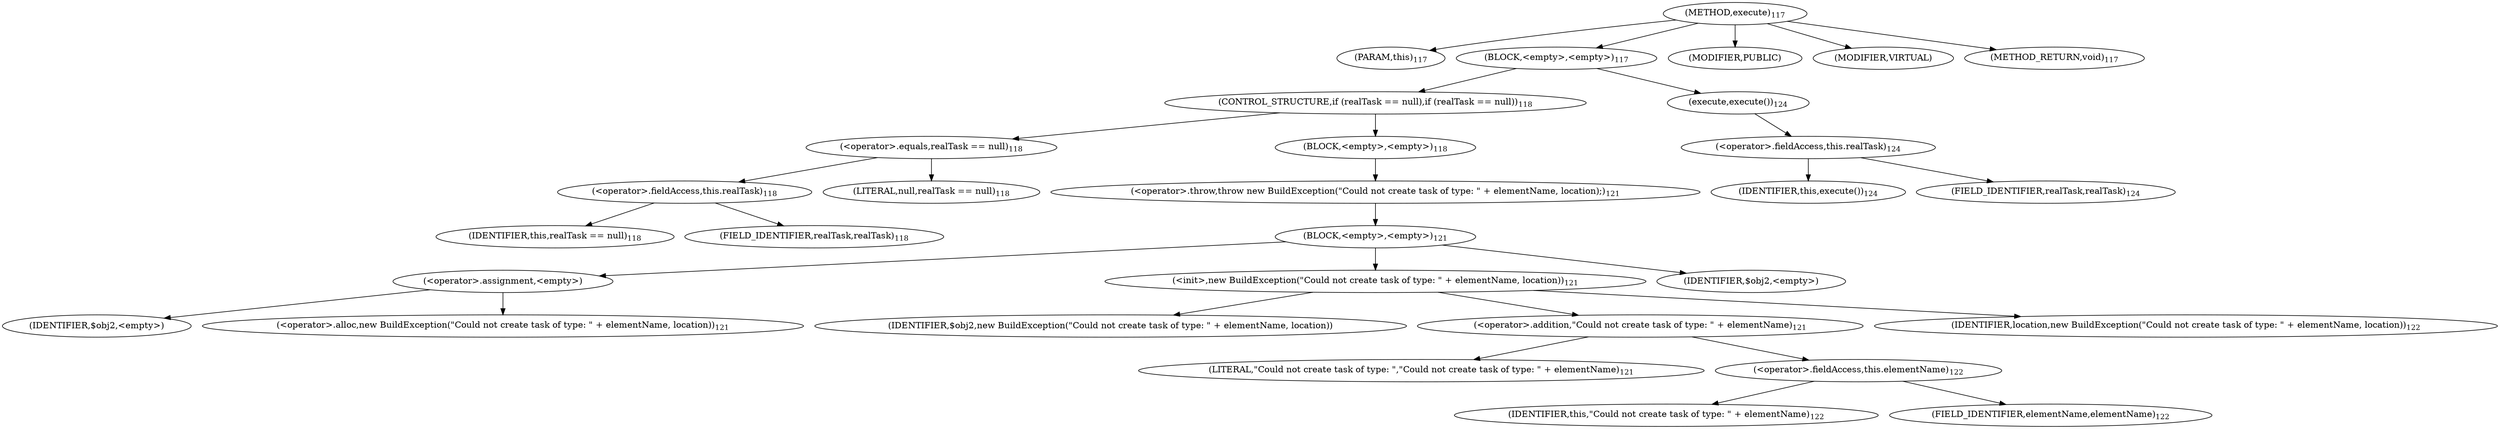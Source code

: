 digraph "execute" {  
"163" [label = <(METHOD,execute)<SUB>117</SUB>> ]
"164" [label = <(PARAM,this)<SUB>117</SUB>> ]
"165" [label = <(BLOCK,&lt;empty&gt;,&lt;empty&gt;)<SUB>117</SUB>> ]
"166" [label = <(CONTROL_STRUCTURE,if (realTask == null),if (realTask == null))<SUB>118</SUB>> ]
"167" [label = <(&lt;operator&gt;.equals,realTask == null)<SUB>118</SUB>> ]
"168" [label = <(&lt;operator&gt;.fieldAccess,this.realTask)<SUB>118</SUB>> ]
"169" [label = <(IDENTIFIER,this,realTask == null)<SUB>118</SUB>> ]
"170" [label = <(FIELD_IDENTIFIER,realTask,realTask)<SUB>118</SUB>> ]
"171" [label = <(LITERAL,null,realTask == null)<SUB>118</SUB>> ]
"172" [label = <(BLOCK,&lt;empty&gt;,&lt;empty&gt;)<SUB>118</SUB>> ]
"173" [label = <(&lt;operator&gt;.throw,throw new BuildException(&quot;Could not create task of type: &quot; + elementName, location);)<SUB>121</SUB>> ]
"174" [label = <(BLOCK,&lt;empty&gt;,&lt;empty&gt;)<SUB>121</SUB>> ]
"175" [label = <(&lt;operator&gt;.assignment,&lt;empty&gt;)> ]
"176" [label = <(IDENTIFIER,$obj2,&lt;empty&gt;)> ]
"177" [label = <(&lt;operator&gt;.alloc,new BuildException(&quot;Could not create task of type: &quot; + elementName, location))<SUB>121</SUB>> ]
"178" [label = <(&lt;init&gt;,new BuildException(&quot;Could not create task of type: &quot; + elementName, location))<SUB>121</SUB>> ]
"179" [label = <(IDENTIFIER,$obj2,new BuildException(&quot;Could not create task of type: &quot; + elementName, location))> ]
"180" [label = <(&lt;operator&gt;.addition,&quot;Could not create task of type: &quot; + elementName)<SUB>121</SUB>> ]
"181" [label = <(LITERAL,&quot;Could not create task of type: &quot;,&quot;Could not create task of type: &quot; + elementName)<SUB>121</SUB>> ]
"182" [label = <(&lt;operator&gt;.fieldAccess,this.elementName)<SUB>122</SUB>> ]
"183" [label = <(IDENTIFIER,this,&quot;Could not create task of type: &quot; + elementName)<SUB>122</SUB>> ]
"184" [label = <(FIELD_IDENTIFIER,elementName,elementName)<SUB>122</SUB>> ]
"185" [label = <(IDENTIFIER,location,new BuildException(&quot;Could not create task of type: &quot; + elementName, location))<SUB>122</SUB>> ]
"186" [label = <(IDENTIFIER,$obj2,&lt;empty&gt;)> ]
"187" [label = <(execute,execute())<SUB>124</SUB>> ]
"188" [label = <(&lt;operator&gt;.fieldAccess,this.realTask)<SUB>124</SUB>> ]
"189" [label = <(IDENTIFIER,this,execute())<SUB>124</SUB>> ]
"190" [label = <(FIELD_IDENTIFIER,realTask,realTask)<SUB>124</SUB>> ]
"191" [label = <(MODIFIER,PUBLIC)> ]
"192" [label = <(MODIFIER,VIRTUAL)> ]
"193" [label = <(METHOD_RETURN,void)<SUB>117</SUB>> ]
  "163" -> "164" 
  "163" -> "165" 
  "163" -> "191" 
  "163" -> "192" 
  "163" -> "193" 
  "165" -> "166" 
  "165" -> "187" 
  "166" -> "167" 
  "166" -> "172" 
  "167" -> "168" 
  "167" -> "171" 
  "168" -> "169" 
  "168" -> "170" 
  "172" -> "173" 
  "173" -> "174" 
  "174" -> "175" 
  "174" -> "178" 
  "174" -> "186" 
  "175" -> "176" 
  "175" -> "177" 
  "178" -> "179" 
  "178" -> "180" 
  "178" -> "185" 
  "180" -> "181" 
  "180" -> "182" 
  "182" -> "183" 
  "182" -> "184" 
  "187" -> "188" 
  "188" -> "189" 
  "188" -> "190" 
}
